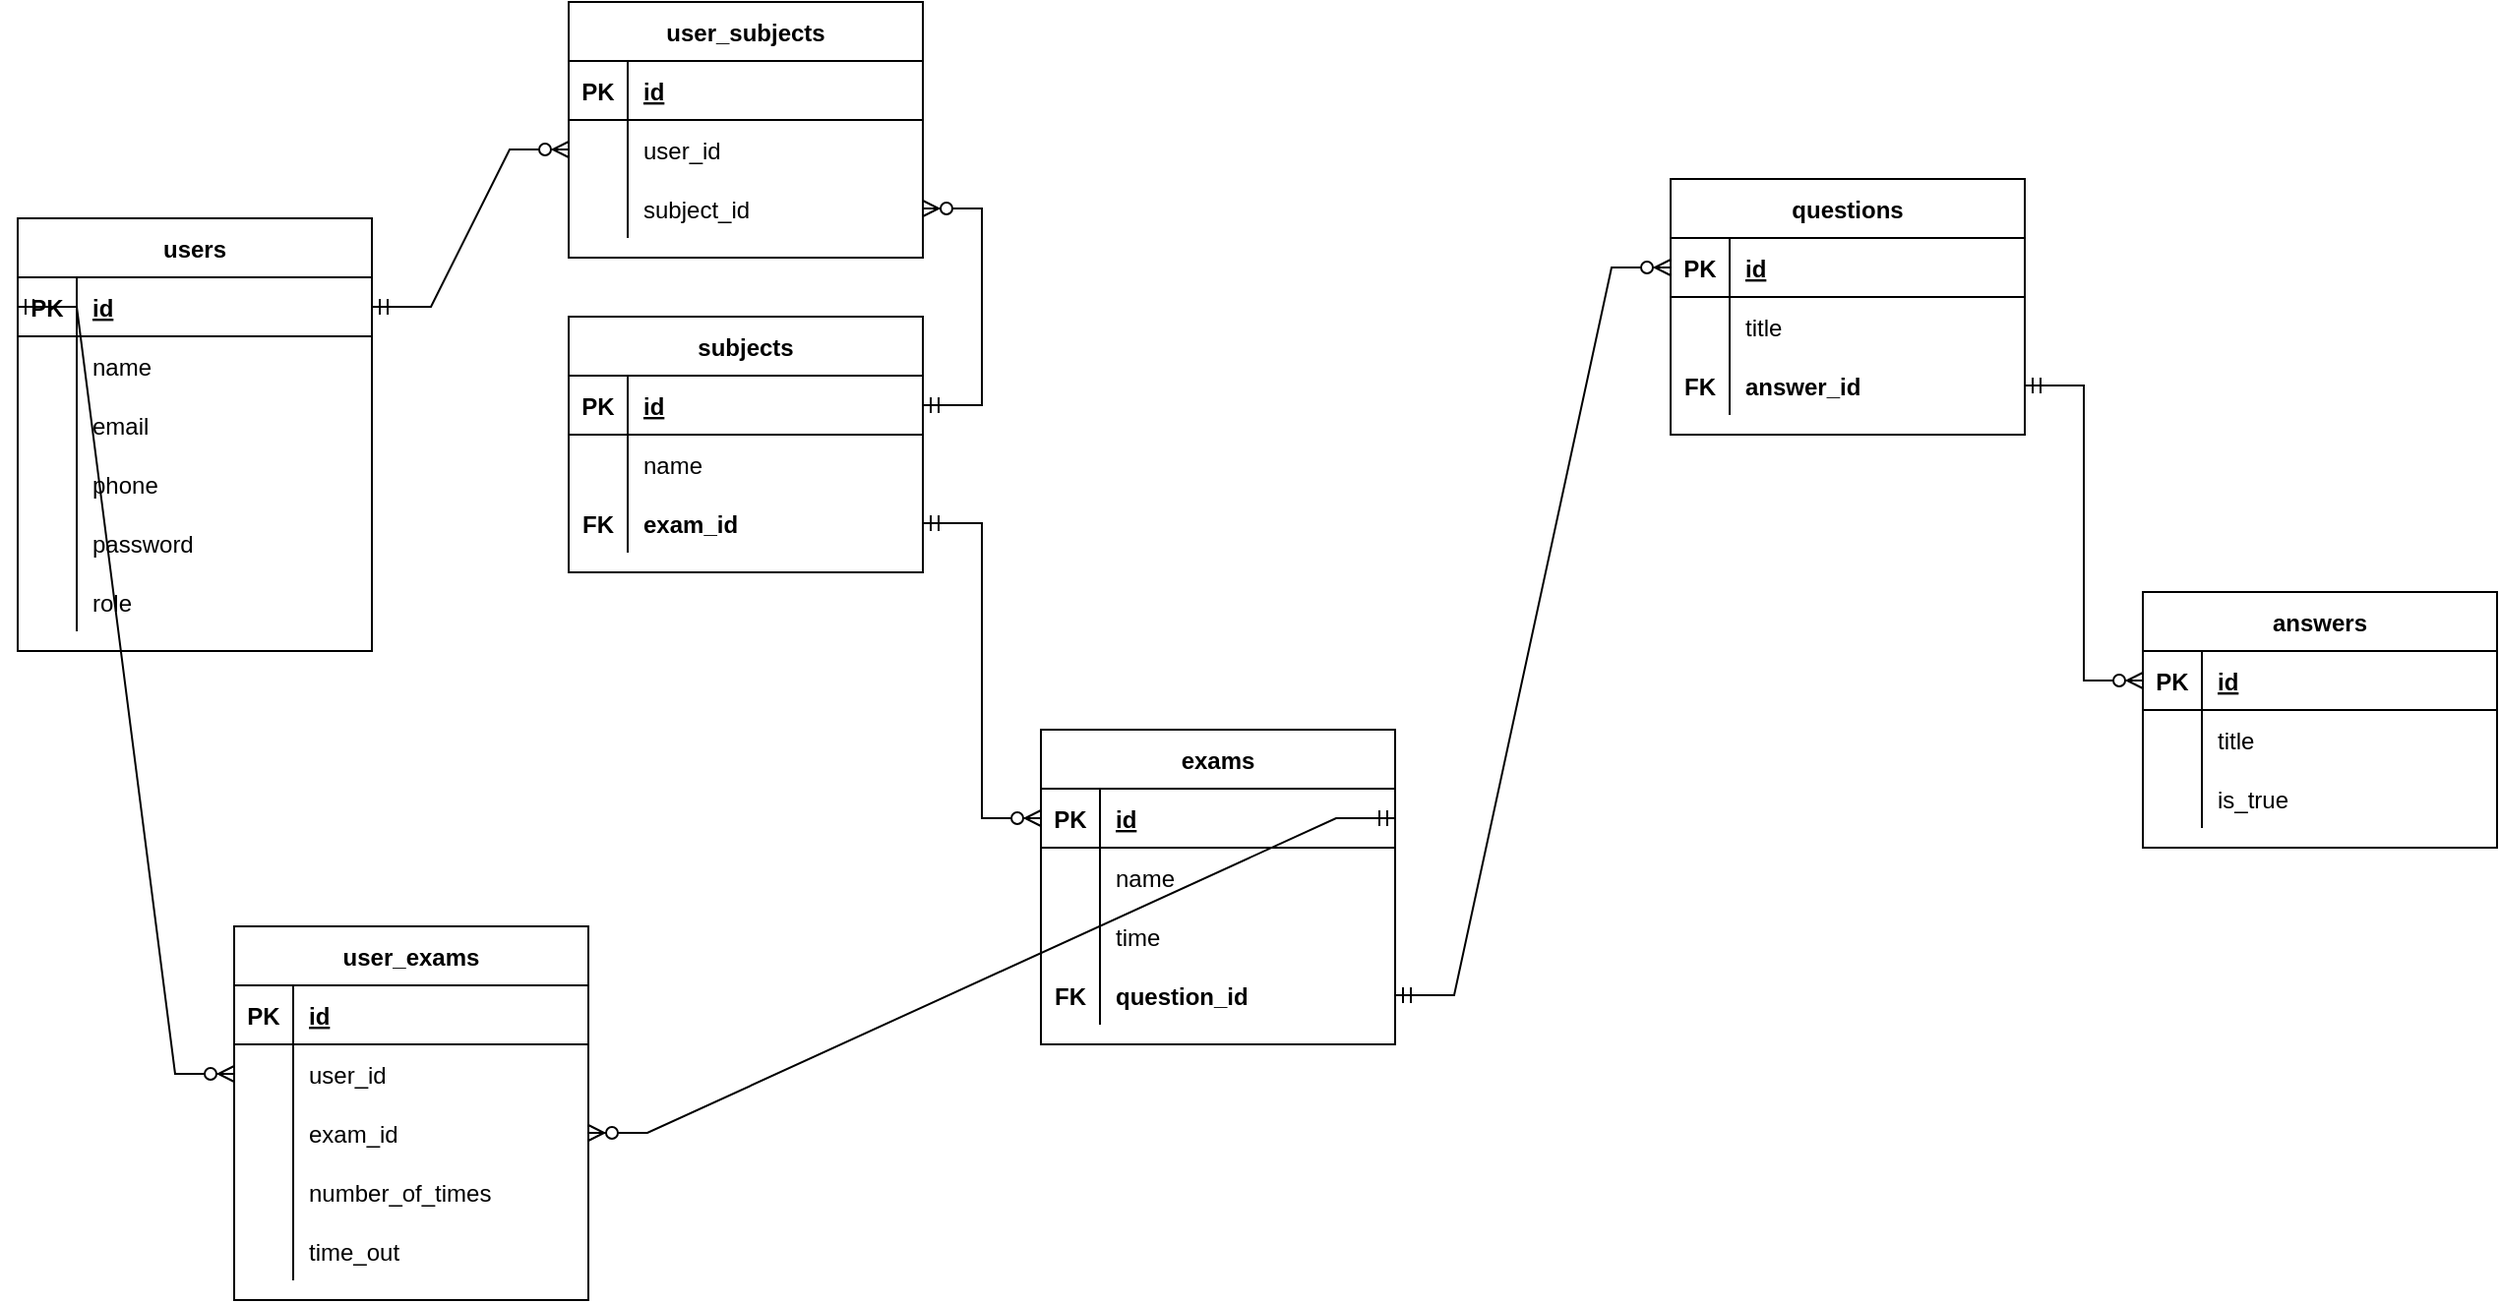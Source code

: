 <mxfile version="18.0.5" type="github">
  <diagram id="IHg62FA4WSY5FLcRLoql" name="Page-1">
    <mxGraphModel dx="966" dy="557" grid="1" gridSize="10" guides="1" tooltips="1" connect="1" arrows="1" fold="1" page="1" pageScale="1" pageWidth="3300" pageHeight="4681" math="0" shadow="0">
      <root>
        <mxCell id="0" />
        <mxCell id="1" parent="0" />
        <mxCell id="kNNHysBah_M31w0RY4Io-52" value="users" style="shape=table;startSize=30;container=1;collapsible=1;childLayout=tableLayout;fixedRows=1;rowLines=0;fontStyle=1;align=center;resizeLast=1;" parent="1" vertex="1">
          <mxGeometry x="170" y="120" width="180" height="220" as="geometry" />
        </mxCell>
        <mxCell id="kNNHysBah_M31w0RY4Io-53" value="" style="shape=tableRow;horizontal=0;startSize=0;swimlaneHead=0;swimlaneBody=0;fillColor=none;collapsible=0;dropTarget=0;points=[[0,0.5],[1,0.5]];portConstraint=eastwest;top=0;left=0;right=0;bottom=1;" parent="kNNHysBah_M31w0RY4Io-52" vertex="1">
          <mxGeometry y="30" width="180" height="30" as="geometry" />
        </mxCell>
        <mxCell id="kNNHysBah_M31w0RY4Io-54" value="PK" style="shape=partialRectangle;connectable=0;fillColor=none;top=0;left=0;bottom=0;right=0;fontStyle=1;overflow=hidden;" parent="kNNHysBah_M31w0RY4Io-53" vertex="1">
          <mxGeometry width="30" height="30" as="geometry">
            <mxRectangle width="30" height="30" as="alternateBounds" />
          </mxGeometry>
        </mxCell>
        <mxCell id="kNNHysBah_M31w0RY4Io-55" value="id" style="shape=partialRectangle;connectable=0;fillColor=none;top=0;left=0;bottom=0;right=0;align=left;spacingLeft=6;fontStyle=5;overflow=hidden;" parent="kNNHysBah_M31w0RY4Io-53" vertex="1">
          <mxGeometry x="30" width="150" height="30" as="geometry">
            <mxRectangle width="150" height="30" as="alternateBounds" />
          </mxGeometry>
        </mxCell>
        <mxCell id="kNNHysBah_M31w0RY4Io-56" value="" style="shape=tableRow;horizontal=0;startSize=0;swimlaneHead=0;swimlaneBody=0;fillColor=none;collapsible=0;dropTarget=0;points=[[0,0.5],[1,0.5]];portConstraint=eastwest;top=0;left=0;right=0;bottom=0;" parent="kNNHysBah_M31w0RY4Io-52" vertex="1">
          <mxGeometry y="60" width="180" height="30" as="geometry" />
        </mxCell>
        <mxCell id="kNNHysBah_M31w0RY4Io-57" value="" style="shape=partialRectangle;connectable=0;fillColor=none;top=0;left=0;bottom=0;right=0;editable=1;overflow=hidden;" parent="kNNHysBah_M31w0RY4Io-56" vertex="1">
          <mxGeometry width="30" height="30" as="geometry">
            <mxRectangle width="30" height="30" as="alternateBounds" />
          </mxGeometry>
        </mxCell>
        <mxCell id="kNNHysBah_M31w0RY4Io-58" value="name    " style="shape=partialRectangle;connectable=0;fillColor=none;top=0;left=0;bottom=0;right=0;align=left;spacingLeft=6;overflow=hidden;" parent="kNNHysBah_M31w0RY4Io-56" vertex="1">
          <mxGeometry x="30" width="150" height="30" as="geometry">
            <mxRectangle width="150" height="30" as="alternateBounds" />
          </mxGeometry>
        </mxCell>
        <mxCell id="kNNHysBah_M31w0RY4Io-59" value="" style="shape=tableRow;horizontal=0;startSize=0;swimlaneHead=0;swimlaneBody=0;fillColor=none;collapsible=0;dropTarget=0;points=[[0,0.5],[1,0.5]];portConstraint=eastwest;top=0;left=0;right=0;bottom=0;" parent="kNNHysBah_M31w0RY4Io-52" vertex="1">
          <mxGeometry y="90" width="180" height="30" as="geometry" />
        </mxCell>
        <mxCell id="kNNHysBah_M31w0RY4Io-60" value="" style="shape=partialRectangle;connectable=0;fillColor=none;top=0;left=0;bottom=0;right=0;editable=1;overflow=hidden;" parent="kNNHysBah_M31w0RY4Io-59" vertex="1">
          <mxGeometry width="30" height="30" as="geometry">
            <mxRectangle width="30" height="30" as="alternateBounds" />
          </mxGeometry>
        </mxCell>
        <mxCell id="kNNHysBah_M31w0RY4Io-61" value="email" style="shape=partialRectangle;connectable=0;fillColor=none;top=0;left=0;bottom=0;right=0;align=left;spacingLeft=6;overflow=hidden;" parent="kNNHysBah_M31w0RY4Io-59" vertex="1">
          <mxGeometry x="30" width="150" height="30" as="geometry">
            <mxRectangle width="150" height="30" as="alternateBounds" />
          </mxGeometry>
        </mxCell>
        <mxCell id="kNNHysBah_M31w0RY4Io-62" value="" style="shape=tableRow;horizontal=0;startSize=0;swimlaneHead=0;swimlaneBody=0;fillColor=none;collapsible=0;dropTarget=0;points=[[0,0.5],[1,0.5]];portConstraint=eastwest;top=0;left=0;right=0;bottom=0;" parent="kNNHysBah_M31w0RY4Io-52" vertex="1">
          <mxGeometry y="120" width="180" height="30" as="geometry" />
        </mxCell>
        <mxCell id="kNNHysBah_M31w0RY4Io-63" value="" style="shape=partialRectangle;connectable=0;fillColor=none;top=0;left=0;bottom=0;right=0;editable=1;overflow=hidden;" parent="kNNHysBah_M31w0RY4Io-62" vertex="1">
          <mxGeometry width="30" height="30" as="geometry">
            <mxRectangle width="30" height="30" as="alternateBounds" />
          </mxGeometry>
        </mxCell>
        <mxCell id="kNNHysBah_M31w0RY4Io-64" value="phone " style="shape=partialRectangle;connectable=0;fillColor=none;top=0;left=0;bottom=0;right=0;align=left;spacingLeft=6;overflow=hidden;" parent="kNNHysBah_M31w0RY4Io-62" vertex="1">
          <mxGeometry x="30" width="150" height="30" as="geometry">
            <mxRectangle width="150" height="30" as="alternateBounds" />
          </mxGeometry>
        </mxCell>
        <mxCell id="kNNHysBah_M31w0RY4Io-65" value="" style="shape=tableRow;horizontal=0;startSize=0;swimlaneHead=0;swimlaneBody=0;fillColor=none;collapsible=0;dropTarget=0;points=[[0,0.5],[1,0.5]];portConstraint=eastwest;top=0;left=0;right=0;bottom=0;" parent="kNNHysBah_M31w0RY4Io-52" vertex="1">
          <mxGeometry y="150" width="180" height="30" as="geometry" />
        </mxCell>
        <mxCell id="kNNHysBah_M31w0RY4Io-66" value="" style="shape=partialRectangle;connectable=0;fillColor=none;top=0;left=0;bottom=0;right=0;editable=1;overflow=hidden;" parent="kNNHysBah_M31w0RY4Io-65" vertex="1">
          <mxGeometry width="30" height="30" as="geometry">
            <mxRectangle width="30" height="30" as="alternateBounds" />
          </mxGeometry>
        </mxCell>
        <mxCell id="kNNHysBah_M31w0RY4Io-67" value="password" style="shape=partialRectangle;connectable=0;fillColor=none;top=0;left=0;bottom=0;right=0;align=left;spacingLeft=6;overflow=hidden;" parent="kNNHysBah_M31w0RY4Io-65" vertex="1">
          <mxGeometry x="30" width="150" height="30" as="geometry">
            <mxRectangle width="150" height="30" as="alternateBounds" />
          </mxGeometry>
        </mxCell>
        <mxCell id="kNNHysBah_M31w0RY4Io-68" value="" style="shape=tableRow;horizontal=0;startSize=0;swimlaneHead=0;swimlaneBody=0;fillColor=none;collapsible=0;dropTarget=0;points=[[0,0.5],[1,0.5]];portConstraint=eastwest;top=0;left=0;right=0;bottom=0;" parent="kNNHysBah_M31w0RY4Io-52" vertex="1">
          <mxGeometry y="180" width="180" height="30" as="geometry" />
        </mxCell>
        <mxCell id="kNNHysBah_M31w0RY4Io-69" value="" style="shape=partialRectangle;connectable=0;fillColor=none;top=0;left=0;bottom=0;right=0;editable=1;overflow=hidden;" parent="kNNHysBah_M31w0RY4Io-68" vertex="1">
          <mxGeometry width="30" height="30" as="geometry">
            <mxRectangle width="30" height="30" as="alternateBounds" />
          </mxGeometry>
        </mxCell>
        <mxCell id="kNNHysBah_M31w0RY4Io-70" value="role" style="shape=partialRectangle;connectable=0;fillColor=none;top=0;left=0;bottom=0;right=0;align=left;spacingLeft=6;overflow=hidden;" parent="kNNHysBah_M31w0RY4Io-68" vertex="1">
          <mxGeometry x="30" width="150" height="30" as="geometry">
            <mxRectangle width="150" height="30" as="alternateBounds" />
          </mxGeometry>
        </mxCell>
        <mxCell id="kNNHysBah_M31w0RY4Io-71" value="subjects" style="shape=table;startSize=30;container=1;collapsible=1;childLayout=tableLayout;fixedRows=1;rowLines=0;fontStyle=1;align=center;resizeLast=1;" parent="1" vertex="1">
          <mxGeometry x="450" y="170" width="180" height="130" as="geometry" />
        </mxCell>
        <mxCell id="kNNHysBah_M31w0RY4Io-72" value="" style="shape=tableRow;horizontal=0;startSize=0;swimlaneHead=0;swimlaneBody=0;fillColor=none;collapsible=0;dropTarget=0;points=[[0,0.5],[1,0.5]];portConstraint=eastwest;top=0;left=0;right=0;bottom=1;" parent="kNNHysBah_M31w0RY4Io-71" vertex="1">
          <mxGeometry y="30" width="180" height="30" as="geometry" />
        </mxCell>
        <mxCell id="kNNHysBah_M31w0RY4Io-73" value="PK" style="shape=partialRectangle;connectable=0;fillColor=none;top=0;left=0;bottom=0;right=0;fontStyle=1;overflow=hidden;" parent="kNNHysBah_M31w0RY4Io-72" vertex="1">
          <mxGeometry width="30" height="30" as="geometry">
            <mxRectangle width="30" height="30" as="alternateBounds" />
          </mxGeometry>
        </mxCell>
        <mxCell id="kNNHysBah_M31w0RY4Io-74" value="id" style="shape=partialRectangle;connectable=0;fillColor=none;top=0;left=0;bottom=0;right=0;align=left;spacingLeft=6;fontStyle=5;overflow=hidden;" parent="kNNHysBah_M31w0RY4Io-72" vertex="1">
          <mxGeometry x="30" width="150" height="30" as="geometry">
            <mxRectangle width="150" height="30" as="alternateBounds" />
          </mxGeometry>
        </mxCell>
        <mxCell id="kNNHysBah_M31w0RY4Io-75" value="" style="shape=tableRow;horizontal=0;startSize=0;swimlaneHead=0;swimlaneBody=0;fillColor=none;collapsible=0;dropTarget=0;points=[[0,0.5],[1,0.5]];portConstraint=eastwest;top=0;left=0;right=0;bottom=0;" parent="kNNHysBah_M31w0RY4Io-71" vertex="1">
          <mxGeometry y="60" width="180" height="30" as="geometry" />
        </mxCell>
        <mxCell id="kNNHysBah_M31w0RY4Io-76" value="" style="shape=partialRectangle;connectable=0;fillColor=none;top=0;left=0;bottom=0;right=0;editable=1;overflow=hidden;" parent="kNNHysBah_M31w0RY4Io-75" vertex="1">
          <mxGeometry width="30" height="30" as="geometry">
            <mxRectangle width="30" height="30" as="alternateBounds" />
          </mxGeometry>
        </mxCell>
        <mxCell id="kNNHysBah_M31w0RY4Io-77" value="name" style="shape=partialRectangle;connectable=0;fillColor=none;top=0;left=0;bottom=0;right=0;align=left;spacingLeft=6;overflow=hidden;" parent="kNNHysBah_M31w0RY4Io-75" vertex="1">
          <mxGeometry x="30" width="150" height="30" as="geometry">
            <mxRectangle width="150" height="30" as="alternateBounds" />
          </mxGeometry>
        </mxCell>
        <mxCell id="kNNHysBah_M31w0RY4Io-78" value="" style="shape=tableRow;horizontal=0;startSize=0;swimlaneHead=0;swimlaneBody=0;fillColor=none;collapsible=0;dropTarget=0;points=[[0,0.5],[1,0.5]];portConstraint=eastwest;top=0;left=0;right=0;bottom=0;" parent="kNNHysBah_M31w0RY4Io-71" vertex="1">
          <mxGeometry y="90" width="180" height="30" as="geometry" />
        </mxCell>
        <mxCell id="kNNHysBah_M31w0RY4Io-79" value="FK" style="shape=partialRectangle;connectable=0;fillColor=none;top=0;left=0;bottom=0;right=0;editable=1;overflow=hidden;fontStyle=1" parent="kNNHysBah_M31w0RY4Io-78" vertex="1">
          <mxGeometry width="30" height="30" as="geometry">
            <mxRectangle width="30" height="30" as="alternateBounds" />
          </mxGeometry>
        </mxCell>
        <mxCell id="kNNHysBah_M31w0RY4Io-80" value="exam_id" style="shape=partialRectangle;connectable=0;fillColor=none;top=0;left=0;bottom=0;right=0;align=left;spacingLeft=6;overflow=hidden;fontStyle=1" parent="kNNHysBah_M31w0RY4Io-78" vertex="1">
          <mxGeometry x="30" width="150" height="30" as="geometry">
            <mxRectangle width="150" height="30" as="alternateBounds" />
          </mxGeometry>
        </mxCell>
        <mxCell id="kNNHysBah_M31w0RY4Io-104" value="exams" style="shape=table;startSize=30;container=1;collapsible=1;childLayout=tableLayout;fixedRows=1;rowLines=0;fontStyle=1;align=center;resizeLast=1;" parent="1" vertex="1">
          <mxGeometry x="690" y="380" width="180" height="160" as="geometry" />
        </mxCell>
        <mxCell id="kNNHysBah_M31w0RY4Io-105" value="" style="shape=tableRow;horizontal=0;startSize=0;swimlaneHead=0;swimlaneBody=0;fillColor=none;collapsible=0;dropTarget=0;points=[[0,0.5],[1,0.5]];portConstraint=eastwest;top=0;left=0;right=0;bottom=1;" parent="kNNHysBah_M31w0RY4Io-104" vertex="1">
          <mxGeometry y="30" width="180" height="30" as="geometry" />
        </mxCell>
        <mxCell id="kNNHysBah_M31w0RY4Io-106" value="PK" style="shape=partialRectangle;connectable=0;fillColor=none;top=0;left=0;bottom=0;right=0;fontStyle=1;overflow=hidden;" parent="kNNHysBah_M31w0RY4Io-105" vertex="1">
          <mxGeometry width="30" height="30" as="geometry">
            <mxRectangle width="30" height="30" as="alternateBounds" />
          </mxGeometry>
        </mxCell>
        <mxCell id="kNNHysBah_M31w0RY4Io-107" value="id" style="shape=partialRectangle;connectable=0;fillColor=none;top=0;left=0;bottom=0;right=0;align=left;spacingLeft=6;fontStyle=5;overflow=hidden;" parent="kNNHysBah_M31w0RY4Io-105" vertex="1">
          <mxGeometry x="30" width="150" height="30" as="geometry">
            <mxRectangle width="150" height="30" as="alternateBounds" />
          </mxGeometry>
        </mxCell>
        <mxCell id="kNNHysBah_M31w0RY4Io-108" value="" style="shape=tableRow;horizontal=0;startSize=0;swimlaneHead=0;swimlaneBody=0;fillColor=none;collapsible=0;dropTarget=0;points=[[0,0.5],[1,0.5]];portConstraint=eastwest;top=0;left=0;right=0;bottom=0;" parent="kNNHysBah_M31w0RY4Io-104" vertex="1">
          <mxGeometry y="60" width="180" height="30" as="geometry" />
        </mxCell>
        <mxCell id="kNNHysBah_M31w0RY4Io-109" value="" style="shape=partialRectangle;connectable=0;fillColor=none;top=0;left=0;bottom=0;right=0;editable=1;overflow=hidden;" parent="kNNHysBah_M31w0RY4Io-108" vertex="1">
          <mxGeometry width="30" height="30" as="geometry">
            <mxRectangle width="30" height="30" as="alternateBounds" />
          </mxGeometry>
        </mxCell>
        <mxCell id="kNNHysBah_M31w0RY4Io-110" value="name" style="shape=partialRectangle;connectable=0;fillColor=none;top=0;left=0;bottom=0;right=0;align=left;spacingLeft=6;overflow=hidden;" parent="kNNHysBah_M31w0RY4Io-108" vertex="1">
          <mxGeometry x="30" width="150" height="30" as="geometry">
            <mxRectangle width="150" height="30" as="alternateBounds" />
          </mxGeometry>
        </mxCell>
        <mxCell id="kNNHysBah_M31w0RY4Io-122" value="" style="shape=tableRow;horizontal=0;startSize=0;swimlaneHead=0;swimlaneBody=0;fillColor=none;collapsible=0;dropTarget=0;points=[[0,0.5],[1,0.5]];portConstraint=eastwest;top=0;left=0;right=0;bottom=0;" parent="kNNHysBah_M31w0RY4Io-104" vertex="1">
          <mxGeometry y="90" width="180" height="30" as="geometry" />
        </mxCell>
        <mxCell id="kNNHysBah_M31w0RY4Io-123" value="" style="shape=partialRectangle;connectable=0;fillColor=none;top=0;left=0;bottom=0;right=0;editable=1;overflow=hidden;" parent="kNNHysBah_M31w0RY4Io-122" vertex="1">
          <mxGeometry width="30" height="30" as="geometry">
            <mxRectangle width="30" height="30" as="alternateBounds" />
          </mxGeometry>
        </mxCell>
        <mxCell id="kNNHysBah_M31w0RY4Io-124" value="time" style="shape=partialRectangle;connectable=0;fillColor=none;top=0;left=0;bottom=0;right=0;align=left;spacingLeft=6;overflow=hidden;" parent="kNNHysBah_M31w0RY4Io-122" vertex="1">
          <mxGeometry x="30" width="150" height="30" as="geometry">
            <mxRectangle width="150" height="30" as="alternateBounds" />
          </mxGeometry>
        </mxCell>
        <mxCell id="kNNHysBah_M31w0RY4Io-153" value="" style="shape=tableRow;horizontal=0;startSize=0;swimlaneHead=0;swimlaneBody=0;fillColor=none;collapsible=0;dropTarget=0;points=[[0,0.5],[1,0.5]];portConstraint=eastwest;top=0;left=0;right=0;bottom=0;" parent="kNNHysBah_M31w0RY4Io-104" vertex="1">
          <mxGeometry y="120" width="180" height="30" as="geometry" />
        </mxCell>
        <mxCell id="kNNHysBah_M31w0RY4Io-154" value="FK" style="shape=partialRectangle;connectable=0;fillColor=none;top=0;left=0;bottom=0;right=0;editable=1;overflow=hidden;fontStyle=1" parent="kNNHysBah_M31w0RY4Io-153" vertex="1">
          <mxGeometry width="30" height="30" as="geometry">
            <mxRectangle width="30" height="30" as="alternateBounds" />
          </mxGeometry>
        </mxCell>
        <mxCell id="kNNHysBah_M31w0RY4Io-155" value="question_id" style="shape=partialRectangle;connectable=0;fillColor=none;top=0;left=0;bottom=0;right=0;align=left;spacingLeft=6;overflow=hidden;fontStyle=1" parent="kNNHysBah_M31w0RY4Io-153" vertex="1">
          <mxGeometry x="30" width="150" height="30" as="geometry">
            <mxRectangle width="150" height="30" as="alternateBounds" />
          </mxGeometry>
        </mxCell>
        <mxCell id="kNNHysBah_M31w0RY4Io-120" value="" style="edgeStyle=entityRelationEdgeStyle;fontSize=12;html=1;endArrow=ERzeroToMany;startArrow=ERmandOne;rounded=0;exitX=1;exitY=0.5;exitDx=0;exitDy=0;entryX=0;entryY=0.5;entryDx=0;entryDy=0;" parent="1" source="kNNHysBah_M31w0RY4Io-78" target="kNNHysBah_M31w0RY4Io-105" edge="1">
          <mxGeometry width="100" height="100" relative="1" as="geometry">
            <mxPoint x="1190" y="410" as="sourcePoint" />
            <mxPoint x="1290" y="310" as="targetPoint" />
          </mxGeometry>
        </mxCell>
        <mxCell id="kNNHysBah_M31w0RY4Io-125" value="questions" style="shape=table;startSize=30;container=1;collapsible=1;childLayout=tableLayout;fixedRows=1;rowLines=0;fontStyle=1;align=center;resizeLast=1;" parent="1" vertex="1">
          <mxGeometry x="1010" y="100" width="180" height="130" as="geometry" />
        </mxCell>
        <mxCell id="kNNHysBah_M31w0RY4Io-126" value="" style="shape=tableRow;horizontal=0;startSize=0;swimlaneHead=0;swimlaneBody=0;fillColor=none;collapsible=0;dropTarget=0;points=[[0,0.5],[1,0.5]];portConstraint=eastwest;top=0;left=0;right=0;bottom=1;" parent="kNNHysBah_M31w0RY4Io-125" vertex="1">
          <mxGeometry y="30" width="180" height="30" as="geometry" />
        </mxCell>
        <mxCell id="kNNHysBah_M31w0RY4Io-127" value="PK" style="shape=partialRectangle;connectable=0;fillColor=none;top=0;left=0;bottom=0;right=0;fontStyle=1;overflow=hidden;" parent="kNNHysBah_M31w0RY4Io-126" vertex="1">
          <mxGeometry width="30" height="30" as="geometry">
            <mxRectangle width="30" height="30" as="alternateBounds" />
          </mxGeometry>
        </mxCell>
        <mxCell id="kNNHysBah_M31w0RY4Io-128" value="id" style="shape=partialRectangle;connectable=0;fillColor=none;top=0;left=0;bottom=0;right=0;align=left;spacingLeft=6;fontStyle=5;overflow=hidden;" parent="kNNHysBah_M31w0RY4Io-126" vertex="1">
          <mxGeometry x="30" width="150" height="30" as="geometry">
            <mxRectangle width="150" height="30" as="alternateBounds" />
          </mxGeometry>
        </mxCell>
        <mxCell id="kNNHysBah_M31w0RY4Io-129" value="" style="shape=tableRow;horizontal=0;startSize=0;swimlaneHead=0;swimlaneBody=0;fillColor=none;collapsible=0;dropTarget=0;points=[[0,0.5],[1,0.5]];portConstraint=eastwest;top=0;left=0;right=0;bottom=0;" parent="kNNHysBah_M31w0RY4Io-125" vertex="1">
          <mxGeometry y="60" width="180" height="30" as="geometry" />
        </mxCell>
        <mxCell id="kNNHysBah_M31w0RY4Io-130" value="" style="shape=partialRectangle;connectable=0;fillColor=none;top=0;left=0;bottom=0;right=0;editable=1;overflow=hidden;" parent="kNNHysBah_M31w0RY4Io-129" vertex="1">
          <mxGeometry width="30" height="30" as="geometry">
            <mxRectangle width="30" height="30" as="alternateBounds" />
          </mxGeometry>
        </mxCell>
        <mxCell id="kNNHysBah_M31w0RY4Io-131" value="title" style="shape=partialRectangle;connectable=0;fillColor=none;top=0;left=0;bottom=0;right=0;align=left;spacingLeft=6;overflow=hidden;" parent="kNNHysBah_M31w0RY4Io-129" vertex="1">
          <mxGeometry x="30" width="150" height="30" as="geometry">
            <mxRectangle width="150" height="30" as="alternateBounds" />
          </mxGeometry>
        </mxCell>
        <mxCell id="kNNHysBah_M31w0RY4Io-132" value="" style="shape=tableRow;horizontal=0;startSize=0;swimlaneHead=0;swimlaneBody=0;fillColor=none;collapsible=0;dropTarget=0;points=[[0,0.5],[1,0.5]];portConstraint=eastwest;top=0;left=0;right=0;bottom=0;" parent="kNNHysBah_M31w0RY4Io-125" vertex="1">
          <mxGeometry y="90" width="180" height="30" as="geometry" />
        </mxCell>
        <mxCell id="kNNHysBah_M31w0RY4Io-133" value="FK" style="shape=partialRectangle;connectable=0;fillColor=none;top=0;left=0;bottom=0;right=0;editable=1;overflow=hidden;fontStyle=1" parent="kNNHysBah_M31w0RY4Io-132" vertex="1">
          <mxGeometry width="30" height="30" as="geometry">
            <mxRectangle width="30" height="30" as="alternateBounds" />
          </mxGeometry>
        </mxCell>
        <mxCell id="kNNHysBah_M31w0RY4Io-134" value="answer_id" style="shape=partialRectangle;connectable=0;fillColor=none;top=0;left=0;bottom=0;right=0;align=left;spacingLeft=6;overflow=hidden;fontStyle=1" parent="kNNHysBah_M31w0RY4Io-132" vertex="1">
          <mxGeometry x="30" width="150" height="30" as="geometry">
            <mxRectangle width="150" height="30" as="alternateBounds" />
          </mxGeometry>
        </mxCell>
        <mxCell id="kNNHysBah_M31w0RY4Io-138" value="answers" style="shape=table;startSize=30;container=1;collapsible=1;childLayout=tableLayout;fixedRows=1;rowLines=0;fontStyle=1;align=center;resizeLast=1;" parent="1" vertex="1">
          <mxGeometry x="1250" y="310" width="180" height="130" as="geometry" />
        </mxCell>
        <mxCell id="kNNHysBah_M31w0RY4Io-139" value="" style="shape=tableRow;horizontal=0;startSize=0;swimlaneHead=0;swimlaneBody=0;fillColor=none;collapsible=0;dropTarget=0;points=[[0,0.5],[1,0.5]];portConstraint=eastwest;top=0;left=0;right=0;bottom=1;" parent="kNNHysBah_M31w0RY4Io-138" vertex="1">
          <mxGeometry y="30" width="180" height="30" as="geometry" />
        </mxCell>
        <mxCell id="kNNHysBah_M31w0RY4Io-140" value="PK" style="shape=partialRectangle;connectable=0;fillColor=none;top=0;left=0;bottom=0;right=0;fontStyle=1;overflow=hidden;" parent="kNNHysBah_M31w0RY4Io-139" vertex="1">
          <mxGeometry width="30" height="30" as="geometry">
            <mxRectangle width="30" height="30" as="alternateBounds" />
          </mxGeometry>
        </mxCell>
        <mxCell id="kNNHysBah_M31w0RY4Io-141" value="id" style="shape=partialRectangle;connectable=0;fillColor=none;top=0;left=0;bottom=0;right=0;align=left;spacingLeft=6;fontStyle=5;overflow=hidden;" parent="kNNHysBah_M31w0RY4Io-139" vertex="1">
          <mxGeometry x="30" width="150" height="30" as="geometry">
            <mxRectangle width="150" height="30" as="alternateBounds" />
          </mxGeometry>
        </mxCell>
        <mxCell id="kNNHysBah_M31w0RY4Io-142" value="" style="shape=tableRow;horizontal=0;startSize=0;swimlaneHead=0;swimlaneBody=0;fillColor=none;collapsible=0;dropTarget=0;points=[[0,0.5],[1,0.5]];portConstraint=eastwest;top=0;left=0;right=0;bottom=0;" parent="kNNHysBah_M31w0RY4Io-138" vertex="1">
          <mxGeometry y="60" width="180" height="30" as="geometry" />
        </mxCell>
        <mxCell id="kNNHysBah_M31w0RY4Io-143" value="" style="shape=partialRectangle;connectable=0;fillColor=none;top=0;left=0;bottom=0;right=0;editable=1;overflow=hidden;" parent="kNNHysBah_M31w0RY4Io-142" vertex="1">
          <mxGeometry width="30" height="30" as="geometry">
            <mxRectangle width="30" height="30" as="alternateBounds" />
          </mxGeometry>
        </mxCell>
        <mxCell id="kNNHysBah_M31w0RY4Io-144" value="title" style="shape=partialRectangle;connectable=0;fillColor=none;top=0;left=0;bottom=0;right=0;align=left;spacingLeft=6;overflow=hidden;" parent="kNNHysBah_M31w0RY4Io-142" vertex="1">
          <mxGeometry x="30" width="150" height="30" as="geometry">
            <mxRectangle width="150" height="30" as="alternateBounds" />
          </mxGeometry>
        </mxCell>
        <mxCell id="kNNHysBah_M31w0RY4Io-145" value="" style="shape=tableRow;horizontal=0;startSize=0;swimlaneHead=0;swimlaneBody=0;fillColor=none;collapsible=0;dropTarget=0;points=[[0,0.5],[1,0.5]];portConstraint=eastwest;top=0;left=0;right=0;bottom=0;" parent="kNNHysBah_M31w0RY4Io-138" vertex="1">
          <mxGeometry y="90" width="180" height="30" as="geometry" />
        </mxCell>
        <mxCell id="kNNHysBah_M31w0RY4Io-146" value="" style="shape=partialRectangle;connectable=0;fillColor=none;top=0;left=0;bottom=0;right=0;editable=1;overflow=hidden;" parent="kNNHysBah_M31w0RY4Io-145" vertex="1">
          <mxGeometry width="30" height="30" as="geometry">
            <mxRectangle width="30" height="30" as="alternateBounds" />
          </mxGeometry>
        </mxCell>
        <mxCell id="kNNHysBah_M31w0RY4Io-147" value="is_true" style="shape=partialRectangle;connectable=0;fillColor=none;top=0;left=0;bottom=0;right=0;align=left;spacingLeft=6;overflow=hidden;" parent="kNNHysBah_M31w0RY4Io-145" vertex="1">
          <mxGeometry x="30" width="150" height="30" as="geometry">
            <mxRectangle width="150" height="30" as="alternateBounds" />
          </mxGeometry>
        </mxCell>
        <mxCell id="kNNHysBah_M31w0RY4Io-151" value="" style="edgeStyle=entityRelationEdgeStyle;fontSize=12;html=1;endArrow=ERzeroToMany;startArrow=ERmandOne;rounded=0;exitX=1;exitY=0.5;exitDx=0;exitDy=0;entryX=0;entryY=0.5;entryDx=0;entryDy=0;" parent="1" source="kNNHysBah_M31w0RY4Io-132" target="kNNHysBah_M31w0RY4Io-139" edge="1">
          <mxGeometry width="100" height="100" relative="1" as="geometry">
            <mxPoint x="1450" y="400" as="sourcePoint" />
            <mxPoint x="1530" y="180" as="targetPoint" />
          </mxGeometry>
        </mxCell>
        <mxCell id="kNNHysBah_M31w0RY4Io-152" value="" style="edgeStyle=entityRelationEdgeStyle;fontSize=12;html=1;endArrow=ERzeroToMany;startArrow=ERmandOne;rounded=0;entryX=0;entryY=0.5;entryDx=0;entryDy=0;exitX=1;exitY=0.5;exitDx=0;exitDy=0;" parent="1" source="kNNHysBah_M31w0RY4Io-153" target="kNNHysBah_M31w0RY4Io-126" edge="1">
          <mxGeometry width="100" height="100" relative="1" as="geometry">
            <mxPoint x="1240" y="460" as="sourcePoint" />
            <mxPoint x="1190" y="140" as="targetPoint" />
          </mxGeometry>
        </mxCell>
        <mxCell id="kNNHysBah_M31w0RY4Io-158" value="user_subjects" style="shape=table;startSize=30;container=1;collapsible=1;childLayout=tableLayout;fixedRows=1;rowLines=0;fontStyle=1;align=center;resizeLast=1;" parent="1" vertex="1">
          <mxGeometry x="450" y="10" width="180" height="130" as="geometry" />
        </mxCell>
        <mxCell id="kNNHysBah_M31w0RY4Io-159" value="" style="shape=tableRow;horizontal=0;startSize=0;swimlaneHead=0;swimlaneBody=0;fillColor=none;collapsible=0;dropTarget=0;points=[[0,0.5],[1,0.5]];portConstraint=eastwest;top=0;left=0;right=0;bottom=1;" parent="kNNHysBah_M31w0RY4Io-158" vertex="1">
          <mxGeometry y="30" width="180" height="30" as="geometry" />
        </mxCell>
        <mxCell id="kNNHysBah_M31w0RY4Io-160" value="PK" style="shape=partialRectangle;connectable=0;fillColor=none;top=0;left=0;bottom=0;right=0;fontStyle=1;overflow=hidden;" parent="kNNHysBah_M31w0RY4Io-159" vertex="1">
          <mxGeometry width="30" height="30" as="geometry">
            <mxRectangle width="30" height="30" as="alternateBounds" />
          </mxGeometry>
        </mxCell>
        <mxCell id="kNNHysBah_M31w0RY4Io-161" value="id" style="shape=partialRectangle;connectable=0;fillColor=none;top=0;left=0;bottom=0;right=0;align=left;spacingLeft=6;fontStyle=5;overflow=hidden;" parent="kNNHysBah_M31w0RY4Io-159" vertex="1">
          <mxGeometry x="30" width="150" height="30" as="geometry">
            <mxRectangle width="150" height="30" as="alternateBounds" />
          </mxGeometry>
        </mxCell>
        <mxCell id="kNNHysBah_M31w0RY4Io-162" value="" style="shape=tableRow;horizontal=0;startSize=0;swimlaneHead=0;swimlaneBody=0;fillColor=none;collapsible=0;dropTarget=0;points=[[0,0.5],[1,0.5]];portConstraint=eastwest;top=0;left=0;right=0;bottom=0;" parent="kNNHysBah_M31w0RY4Io-158" vertex="1">
          <mxGeometry y="60" width="180" height="30" as="geometry" />
        </mxCell>
        <mxCell id="kNNHysBah_M31w0RY4Io-163" value="   " style="shape=partialRectangle;connectable=0;fillColor=none;top=0;left=0;bottom=0;right=0;editable=1;overflow=hidden;" parent="kNNHysBah_M31w0RY4Io-162" vertex="1">
          <mxGeometry width="30" height="30" as="geometry">
            <mxRectangle width="30" height="30" as="alternateBounds" />
          </mxGeometry>
        </mxCell>
        <mxCell id="kNNHysBah_M31w0RY4Io-164" value="user_id" style="shape=partialRectangle;connectable=0;fillColor=none;top=0;left=0;bottom=0;right=0;align=left;spacingLeft=6;overflow=hidden;" parent="kNNHysBah_M31w0RY4Io-162" vertex="1">
          <mxGeometry x="30" width="150" height="30" as="geometry">
            <mxRectangle width="150" height="30" as="alternateBounds" />
          </mxGeometry>
        </mxCell>
        <mxCell id="kNNHysBah_M31w0RY4Io-165" value="" style="shape=tableRow;horizontal=0;startSize=0;swimlaneHead=0;swimlaneBody=0;fillColor=none;collapsible=0;dropTarget=0;points=[[0,0.5],[1,0.5]];portConstraint=eastwest;top=0;left=0;right=0;bottom=0;" parent="kNNHysBah_M31w0RY4Io-158" vertex="1">
          <mxGeometry y="90" width="180" height="30" as="geometry" />
        </mxCell>
        <mxCell id="kNNHysBah_M31w0RY4Io-166" value="" style="shape=partialRectangle;connectable=0;fillColor=none;top=0;left=0;bottom=0;right=0;editable=1;overflow=hidden;" parent="kNNHysBah_M31w0RY4Io-165" vertex="1">
          <mxGeometry width="30" height="30" as="geometry">
            <mxRectangle width="30" height="30" as="alternateBounds" />
          </mxGeometry>
        </mxCell>
        <mxCell id="kNNHysBah_M31w0RY4Io-167" value="subject_id" style="shape=partialRectangle;connectable=0;fillColor=none;top=0;left=0;bottom=0;right=0;align=left;spacingLeft=6;overflow=hidden;" parent="kNNHysBah_M31w0RY4Io-165" vertex="1">
          <mxGeometry x="30" width="150" height="30" as="geometry">
            <mxRectangle width="150" height="30" as="alternateBounds" />
          </mxGeometry>
        </mxCell>
        <mxCell id="kNNHysBah_M31w0RY4Io-184" value="" style="edgeStyle=entityRelationEdgeStyle;fontSize=12;html=1;endArrow=ERzeroToMany;startArrow=ERmandOne;rounded=0;entryX=0;entryY=0.5;entryDx=0;entryDy=0;" parent="1" source="kNNHysBah_M31w0RY4Io-53" target="kNNHysBah_M31w0RY4Io-162" edge="1">
          <mxGeometry width="100" height="100" relative="1" as="geometry">
            <mxPoint x="380" y="150" as="sourcePoint" />
            <mxPoint x="480" y="50" as="targetPoint" />
          </mxGeometry>
        </mxCell>
        <mxCell id="kNNHysBah_M31w0RY4Io-185" value="" style="edgeStyle=entityRelationEdgeStyle;fontSize=12;html=1;endArrow=ERzeroToMany;startArrow=ERmandOne;rounded=0;entryX=1;entryY=0.5;entryDx=0;entryDy=0;exitX=1;exitY=0.5;exitDx=0;exitDy=0;" parent="1" source="kNNHysBah_M31w0RY4Io-72" target="kNNHysBah_M31w0RY4Io-165" edge="1">
          <mxGeometry width="100" height="100" relative="1" as="geometry">
            <mxPoint x="747" y="230.0" as="sourcePoint" />
            <mxPoint x="917" y="150.0" as="targetPoint" />
          </mxGeometry>
        </mxCell>
        <mxCell id="kNNHysBah_M31w0RY4Io-189" value="user_exams" style="shape=table;startSize=30;container=1;collapsible=1;childLayout=tableLayout;fixedRows=1;rowLines=0;fontStyle=1;align=center;resizeLast=1;" parent="1" vertex="1">
          <mxGeometry x="280" y="480" width="180" height="190" as="geometry" />
        </mxCell>
        <mxCell id="kNNHysBah_M31w0RY4Io-190" value="" style="shape=tableRow;horizontal=0;startSize=0;swimlaneHead=0;swimlaneBody=0;fillColor=none;collapsible=0;dropTarget=0;points=[[0,0.5],[1,0.5]];portConstraint=eastwest;top=0;left=0;right=0;bottom=1;" parent="kNNHysBah_M31w0RY4Io-189" vertex="1">
          <mxGeometry y="30" width="180" height="30" as="geometry" />
        </mxCell>
        <mxCell id="kNNHysBah_M31w0RY4Io-191" value="PK" style="shape=partialRectangle;connectable=0;fillColor=none;top=0;left=0;bottom=0;right=0;fontStyle=1;overflow=hidden;" parent="kNNHysBah_M31w0RY4Io-190" vertex="1">
          <mxGeometry width="30" height="30" as="geometry">
            <mxRectangle width="30" height="30" as="alternateBounds" />
          </mxGeometry>
        </mxCell>
        <mxCell id="kNNHysBah_M31w0RY4Io-192" value="id" style="shape=partialRectangle;connectable=0;fillColor=none;top=0;left=0;bottom=0;right=0;align=left;spacingLeft=6;fontStyle=5;overflow=hidden;" parent="kNNHysBah_M31w0RY4Io-190" vertex="1">
          <mxGeometry x="30" width="150" height="30" as="geometry">
            <mxRectangle width="150" height="30" as="alternateBounds" />
          </mxGeometry>
        </mxCell>
        <mxCell id="kNNHysBah_M31w0RY4Io-193" value="" style="shape=tableRow;horizontal=0;startSize=0;swimlaneHead=0;swimlaneBody=0;fillColor=none;collapsible=0;dropTarget=0;points=[[0,0.5],[1,0.5]];portConstraint=eastwest;top=0;left=0;right=0;bottom=0;" parent="kNNHysBah_M31w0RY4Io-189" vertex="1">
          <mxGeometry y="60" width="180" height="30" as="geometry" />
        </mxCell>
        <mxCell id="kNNHysBah_M31w0RY4Io-194" value="" style="shape=partialRectangle;connectable=0;fillColor=none;top=0;left=0;bottom=0;right=0;editable=1;overflow=hidden;" parent="kNNHysBah_M31w0RY4Io-193" vertex="1">
          <mxGeometry width="30" height="30" as="geometry">
            <mxRectangle width="30" height="30" as="alternateBounds" />
          </mxGeometry>
        </mxCell>
        <mxCell id="kNNHysBah_M31w0RY4Io-195" value="user_id" style="shape=partialRectangle;connectable=0;fillColor=none;top=0;left=0;bottom=0;right=0;align=left;spacingLeft=6;overflow=hidden;" parent="kNNHysBah_M31w0RY4Io-193" vertex="1">
          <mxGeometry x="30" width="150" height="30" as="geometry">
            <mxRectangle width="150" height="30" as="alternateBounds" />
          </mxGeometry>
        </mxCell>
        <mxCell id="kNNHysBah_M31w0RY4Io-196" value="" style="shape=tableRow;horizontal=0;startSize=0;swimlaneHead=0;swimlaneBody=0;fillColor=none;collapsible=0;dropTarget=0;points=[[0,0.5],[1,0.5]];portConstraint=eastwest;top=0;left=0;right=0;bottom=0;" parent="kNNHysBah_M31w0RY4Io-189" vertex="1">
          <mxGeometry y="90" width="180" height="30" as="geometry" />
        </mxCell>
        <mxCell id="kNNHysBah_M31w0RY4Io-197" value="" style="shape=partialRectangle;connectable=0;fillColor=none;top=0;left=0;bottom=0;right=0;editable=1;overflow=hidden;" parent="kNNHysBah_M31w0RY4Io-196" vertex="1">
          <mxGeometry width="30" height="30" as="geometry">
            <mxRectangle width="30" height="30" as="alternateBounds" />
          </mxGeometry>
        </mxCell>
        <mxCell id="kNNHysBah_M31w0RY4Io-198" value="exam_id" style="shape=partialRectangle;connectable=0;fillColor=none;top=0;left=0;bottom=0;right=0;align=left;spacingLeft=6;overflow=hidden;" parent="kNNHysBah_M31w0RY4Io-196" vertex="1">
          <mxGeometry x="30" width="150" height="30" as="geometry">
            <mxRectangle width="150" height="30" as="alternateBounds" />
          </mxGeometry>
        </mxCell>
        <mxCell id="kNNHysBah_M31w0RY4Io-205" value="" style="shape=tableRow;horizontal=0;startSize=0;swimlaneHead=0;swimlaneBody=0;fillColor=none;collapsible=0;dropTarget=0;points=[[0,0.5],[1,0.5]];portConstraint=eastwest;top=0;left=0;right=0;bottom=0;" parent="kNNHysBah_M31w0RY4Io-189" vertex="1">
          <mxGeometry y="120" width="180" height="30" as="geometry" />
        </mxCell>
        <mxCell id="kNNHysBah_M31w0RY4Io-206" value="" style="shape=partialRectangle;connectable=0;fillColor=none;top=0;left=0;bottom=0;right=0;editable=1;overflow=hidden;" parent="kNNHysBah_M31w0RY4Io-205" vertex="1">
          <mxGeometry width="30" height="30" as="geometry">
            <mxRectangle width="30" height="30" as="alternateBounds" />
          </mxGeometry>
        </mxCell>
        <mxCell id="kNNHysBah_M31w0RY4Io-207" value="number_of_times" style="shape=partialRectangle;connectable=0;fillColor=none;top=0;left=0;bottom=0;right=0;align=left;spacingLeft=6;overflow=hidden;" parent="kNNHysBah_M31w0RY4Io-205" vertex="1">
          <mxGeometry x="30" width="150" height="30" as="geometry">
            <mxRectangle width="150" height="30" as="alternateBounds" />
          </mxGeometry>
        </mxCell>
        <mxCell id="kNNHysBah_M31w0RY4Io-208" value="" style="shape=tableRow;horizontal=0;startSize=0;swimlaneHead=0;swimlaneBody=0;fillColor=none;collapsible=0;dropTarget=0;points=[[0,0.5],[1,0.5]];portConstraint=eastwest;top=0;left=0;right=0;bottom=0;" parent="kNNHysBah_M31w0RY4Io-189" vertex="1">
          <mxGeometry y="150" width="180" height="30" as="geometry" />
        </mxCell>
        <mxCell id="kNNHysBah_M31w0RY4Io-209" value="" style="shape=partialRectangle;connectable=0;fillColor=none;top=0;left=0;bottom=0;right=0;editable=1;overflow=hidden;" parent="kNNHysBah_M31w0RY4Io-208" vertex="1">
          <mxGeometry width="30" height="30" as="geometry">
            <mxRectangle width="30" height="30" as="alternateBounds" />
          </mxGeometry>
        </mxCell>
        <mxCell id="kNNHysBah_M31w0RY4Io-210" value="time_out" style="shape=partialRectangle;connectable=0;fillColor=none;top=0;left=0;bottom=0;right=0;align=left;spacingLeft=6;overflow=hidden;" parent="kNNHysBah_M31w0RY4Io-208" vertex="1">
          <mxGeometry x="30" width="150" height="30" as="geometry">
            <mxRectangle width="150" height="30" as="alternateBounds" />
          </mxGeometry>
        </mxCell>
        <mxCell id="kNNHysBah_M31w0RY4Io-202" value="" style="edgeStyle=entityRelationEdgeStyle;fontSize=12;html=1;endArrow=ERzeroToMany;startArrow=ERmandOne;rounded=0;exitX=0;exitY=0.5;exitDx=0;exitDy=0;entryX=0;entryY=0.5;entryDx=0;entryDy=0;" parent="1" source="kNNHysBah_M31w0RY4Io-53" target="kNNHysBah_M31w0RY4Io-193" edge="1">
          <mxGeometry width="100" height="100" relative="1" as="geometry">
            <mxPoint x="810" y="300" as="sourcePoint" />
            <mxPoint x="910" y="200" as="targetPoint" />
          </mxGeometry>
        </mxCell>
        <mxCell id="kNNHysBah_M31w0RY4Io-204" value="" style="edgeStyle=entityRelationEdgeStyle;fontSize=12;html=1;endArrow=ERzeroToMany;startArrow=ERmandOne;rounded=0;exitX=1;exitY=0.5;exitDx=0;exitDy=0;entryX=1;entryY=0.5;entryDx=0;entryDy=0;" parent="1" source="kNNHysBah_M31w0RY4Io-105" target="kNNHysBah_M31w0RY4Io-196" edge="1">
          <mxGeometry width="100" height="100" relative="1" as="geometry">
            <mxPoint x="760" y="445" as="sourcePoint" />
            <mxPoint x="590" y="545" as="targetPoint" />
          </mxGeometry>
        </mxCell>
      </root>
    </mxGraphModel>
  </diagram>
</mxfile>
